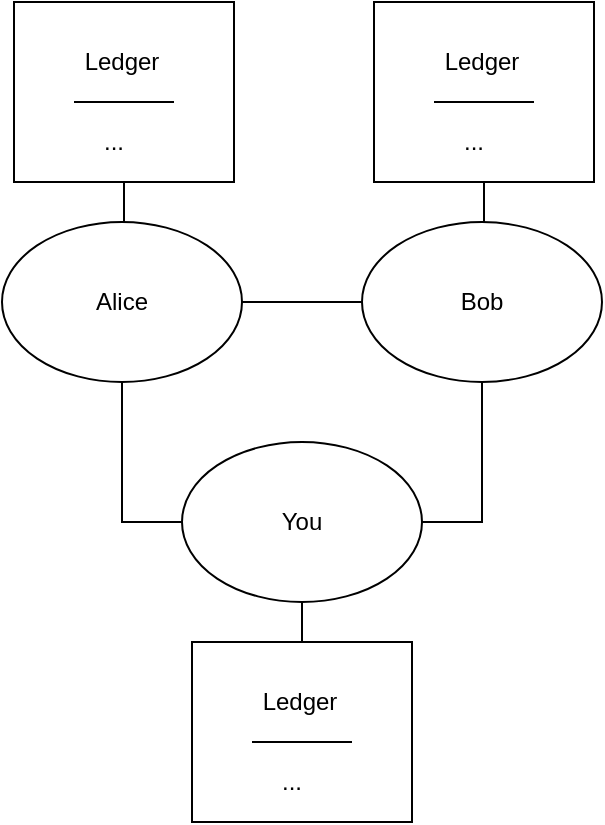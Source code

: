 <mxfile version="12.1.1" type="device" pages="1"><diagram id="B-MWYPaIFR4gvcPNUvEC" name="Page-1"><mxGraphModel dx="900" dy="623" grid="1" gridSize="10" guides="1" tooltips="1" connect="1" arrows="1" fold="1" page="1" pageScale="1" pageWidth="350" pageHeight="30" math="0" shadow="0"><root><mxCell id="0"/><mxCell id="1" parent="0"/><mxCell id="lK0YW5-rfInrWxokozXZ-18" value="" style="group" parent="1" vertex="1" connectable="0"><mxGeometry x="30" y="130" width="300" height="190" as="geometry"/></mxCell><mxCell id="lK0YW5-rfInrWxokozXZ-8" value="Alice" style="ellipse;whiteSpace=wrap;html=1;" parent="lK0YW5-rfInrWxokozXZ-18" vertex="1"><mxGeometry width="120" height="80" as="geometry"/></mxCell><mxCell id="lK0YW5-rfInrWxokozXZ-9" value="Bob" style="ellipse;whiteSpace=wrap;html=1;" parent="lK0YW5-rfInrWxokozXZ-18" vertex="1"><mxGeometry x="180" width="120" height="80" as="geometry"/></mxCell><mxCell id="lK0YW5-rfInrWxokozXZ-15" value="" style="edgeStyle=orthogonalEdgeStyle;rounded=0;orthogonalLoop=1;jettySize=auto;html=1;endArrow=none;endFill=0;" parent="lK0YW5-rfInrWxokozXZ-18" source="lK0YW5-rfInrWxokozXZ-8" target="lK0YW5-rfInrWxokozXZ-9" edge="1"><mxGeometry relative="1" as="geometry"/></mxCell><mxCell id="lK0YW5-rfInrWxokozXZ-10" value="You" style="ellipse;whiteSpace=wrap;html=1;" parent="lK0YW5-rfInrWxokozXZ-18" vertex="1"><mxGeometry x="90" y="110" width="120" height="80" as="geometry"/></mxCell><mxCell id="lK0YW5-rfInrWxokozXZ-12" value="" style="edgeStyle=orthogonalEdgeStyle;rounded=0;orthogonalLoop=1;jettySize=auto;html=1;entryX=0;entryY=0.5;entryDx=0;entryDy=0;endArrow=none;endFill=0;" parent="lK0YW5-rfInrWxokozXZ-18" source="lK0YW5-rfInrWxokozXZ-8" target="lK0YW5-rfInrWxokozXZ-10" edge="1"><mxGeometry relative="1" as="geometry"><mxPoint x="60" y="160" as="targetPoint"/></mxGeometry></mxCell><mxCell id="lK0YW5-rfInrWxokozXZ-14" value="" style="edgeStyle=orthogonalEdgeStyle;rounded=0;orthogonalLoop=1;jettySize=auto;html=1;entryX=1;entryY=0.5;entryDx=0;entryDy=0;endArrow=none;endFill=0;" parent="lK0YW5-rfInrWxokozXZ-18" source="lK0YW5-rfInrWxokozXZ-9" target="lK0YW5-rfInrWxokozXZ-10" edge="1"><mxGeometry relative="1" as="geometry"><mxPoint x="240" y="160" as="targetPoint"/></mxGeometry></mxCell><mxCell id="DE7tSQZKFeBIAQQNGi_M-3" value="" style="group" vertex="1" connectable="0" parent="1"><mxGeometry x="216" y="20" width="110" height="90" as="geometry"/></mxCell><mxCell id="lK0YW5-rfInrWxokozXZ-1" value="" style="whiteSpace=wrap;html=1;" parent="DE7tSQZKFeBIAQQNGi_M-3" vertex="1"><mxGeometry width="110" height="90" as="geometry"/></mxCell><mxCell id="lK0YW5-rfInrWxokozXZ-4" value="Ledger" style="text;html=1;strokeColor=none;fillColor=none;align=center;verticalAlign=middle;whiteSpace=wrap;rounded=0;" parent="DE7tSQZKFeBIAQQNGi_M-3" vertex="1"><mxGeometry x="34" y="20" width="40" height="20" as="geometry"/></mxCell><mxCell id="lK0YW5-rfInrWxokozXZ-5" value="" style="endArrow=none;html=1;" parent="DE7tSQZKFeBIAQQNGi_M-3" edge="1"><mxGeometry width="50" height="50" relative="1" as="geometry"><mxPoint x="30" y="50" as="sourcePoint"/><mxPoint x="80" y="50" as="targetPoint"/></mxGeometry></mxCell><mxCell id="DE7tSQZKFeBIAQQNGi_M-1" value="..." style="text;html=1;strokeColor=none;fillColor=none;align=center;verticalAlign=middle;whiteSpace=wrap;rounded=0;" vertex="1" parent="DE7tSQZKFeBIAQQNGi_M-3"><mxGeometry x="30" y="60" width="40" height="20" as="geometry"/></mxCell><mxCell id="DE7tSQZKFeBIAQQNGi_M-14" value="" style="group" vertex="1" connectable="0" parent="1"><mxGeometry x="36" y="20" width="110" height="90" as="geometry"/></mxCell><mxCell id="DE7tSQZKFeBIAQQNGi_M-15" value="" style="whiteSpace=wrap;html=1;" vertex="1" parent="DE7tSQZKFeBIAQQNGi_M-14"><mxGeometry width="110" height="90" as="geometry"/></mxCell><mxCell id="DE7tSQZKFeBIAQQNGi_M-16" value="Ledger" style="text;html=1;strokeColor=none;fillColor=none;align=center;verticalAlign=middle;whiteSpace=wrap;rounded=0;" vertex="1" parent="DE7tSQZKFeBIAQQNGi_M-14"><mxGeometry x="34" y="20" width="40" height="20" as="geometry"/></mxCell><mxCell id="DE7tSQZKFeBIAQQNGi_M-17" value="" style="endArrow=none;html=1;" edge="1" parent="DE7tSQZKFeBIAQQNGi_M-14"><mxGeometry width="50" height="50" relative="1" as="geometry"><mxPoint x="30" y="50" as="sourcePoint"/><mxPoint x="80" y="50" as="targetPoint"/></mxGeometry></mxCell><mxCell id="DE7tSQZKFeBIAQQNGi_M-18" value="..." style="text;html=1;strokeColor=none;fillColor=none;align=center;verticalAlign=middle;whiteSpace=wrap;rounded=0;" vertex="1" parent="DE7tSQZKFeBIAQQNGi_M-14"><mxGeometry x="30" y="60" width="40" height="20" as="geometry"/></mxCell><mxCell id="DE7tSQZKFeBIAQQNGi_M-19" value="" style="group" vertex="1" connectable="0" parent="1"><mxGeometry x="125" y="340" width="110" height="90" as="geometry"/></mxCell><mxCell id="DE7tSQZKFeBIAQQNGi_M-20" value="" style="whiteSpace=wrap;html=1;" vertex="1" parent="DE7tSQZKFeBIAQQNGi_M-19"><mxGeometry width="110" height="90" as="geometry"/></mxCell><mxCell id="DE7tSQZKFeBIAQQNGi_M-21" value="Ledger" style="text;html=1;strokeColor=none;fillColor=none;align=center;verticalAlign=middle;whiteSpace=wrap;rounded=0;" vertex="1" parent="DE7tSQZKFeBIAQQNGi_M-19"><mxGeometry x="34" y="20" width="40" height="20" as="geometry"/></mxCell><mxCell id="DE7tSQZKFeBIAQQNGi_M-22" value="" style="endArrow=none;html=1;" edge="1" parent="DE7tSQZKFeBIAQQNGi_M-19"><mxGeometry width="50" height="50" relative="1" as="geometry"><mxPoint x="30" y="50" as="sourcePoint"/><mxPoint x="80" y="50" as="targetPoint"/></mxGeometry></mxCell><mxCell id="DE7tSQZKFeBIAQQNGi_M-23" value="..." style="text;html=1;strokeColor=none;fillColor=none;align=center;verticalAlign=middle;whiteSpace=wrap;rounded=0;" vertex="1" parent="DE7tSQZKFeBIAQQNGi_M-19"><mxGeometry x="30" y="60" width="40" height="20" as="geometry"/></mxCell><mxCell id="DE7tSQZKFeBIAQQNGi_M-24" value="" style="edgeStyle=orthogonalEdgeStyle;rounded=0;orthogonalLoop=1;jettySize=auto;html=1;endArrow=none;endFill=0;" edge="1" parent="1" source="DE7tSQZKFeBIAQQNGi_M-15" target="lK0YW5-rfInrWxokozXZ-8"><mxGeometry relative="1" as="geometry"/></mxCell><mxCell id="DE7tSQZKFeBIAQQNGi_M-25" value="" style="edgeStyle=orthogonalEdgeStyle;rounded=0;orthogonalLoop=1;jettySize=auto;html=1;endArrow=none;endFill=0;" edge="1" parent="1" source="lK0YW5-rfInrWxokozXZ-1" target="lK0YW5-rfInrWxokozXZ-9"><mxGeometry relative="1" as="geometry"/></mxCell><mxCell id="DE7tSQZKFeBIAQQNGi_M-27" style="edgeStyle=orthogonalEdgeStyle;rounded=0;orthogonalLoop=1;jettySize=auto;html=1;exitX=0.5;exitY=0;exitDx=0;exitDy=0;entryX=0.5;entryY=1;entryDx=0;entryDy=0;endArrow=none;endFill=0;" edge="1" parent="1" source="DE7tSQZKFeBIAQQNGi_M-20" target="lK0YW5-rfInrWxokozXZ-10"><mxGeometry relative="1" as="geometry"/></mxCell></root></mxGraphModel></diagram></mxfile>